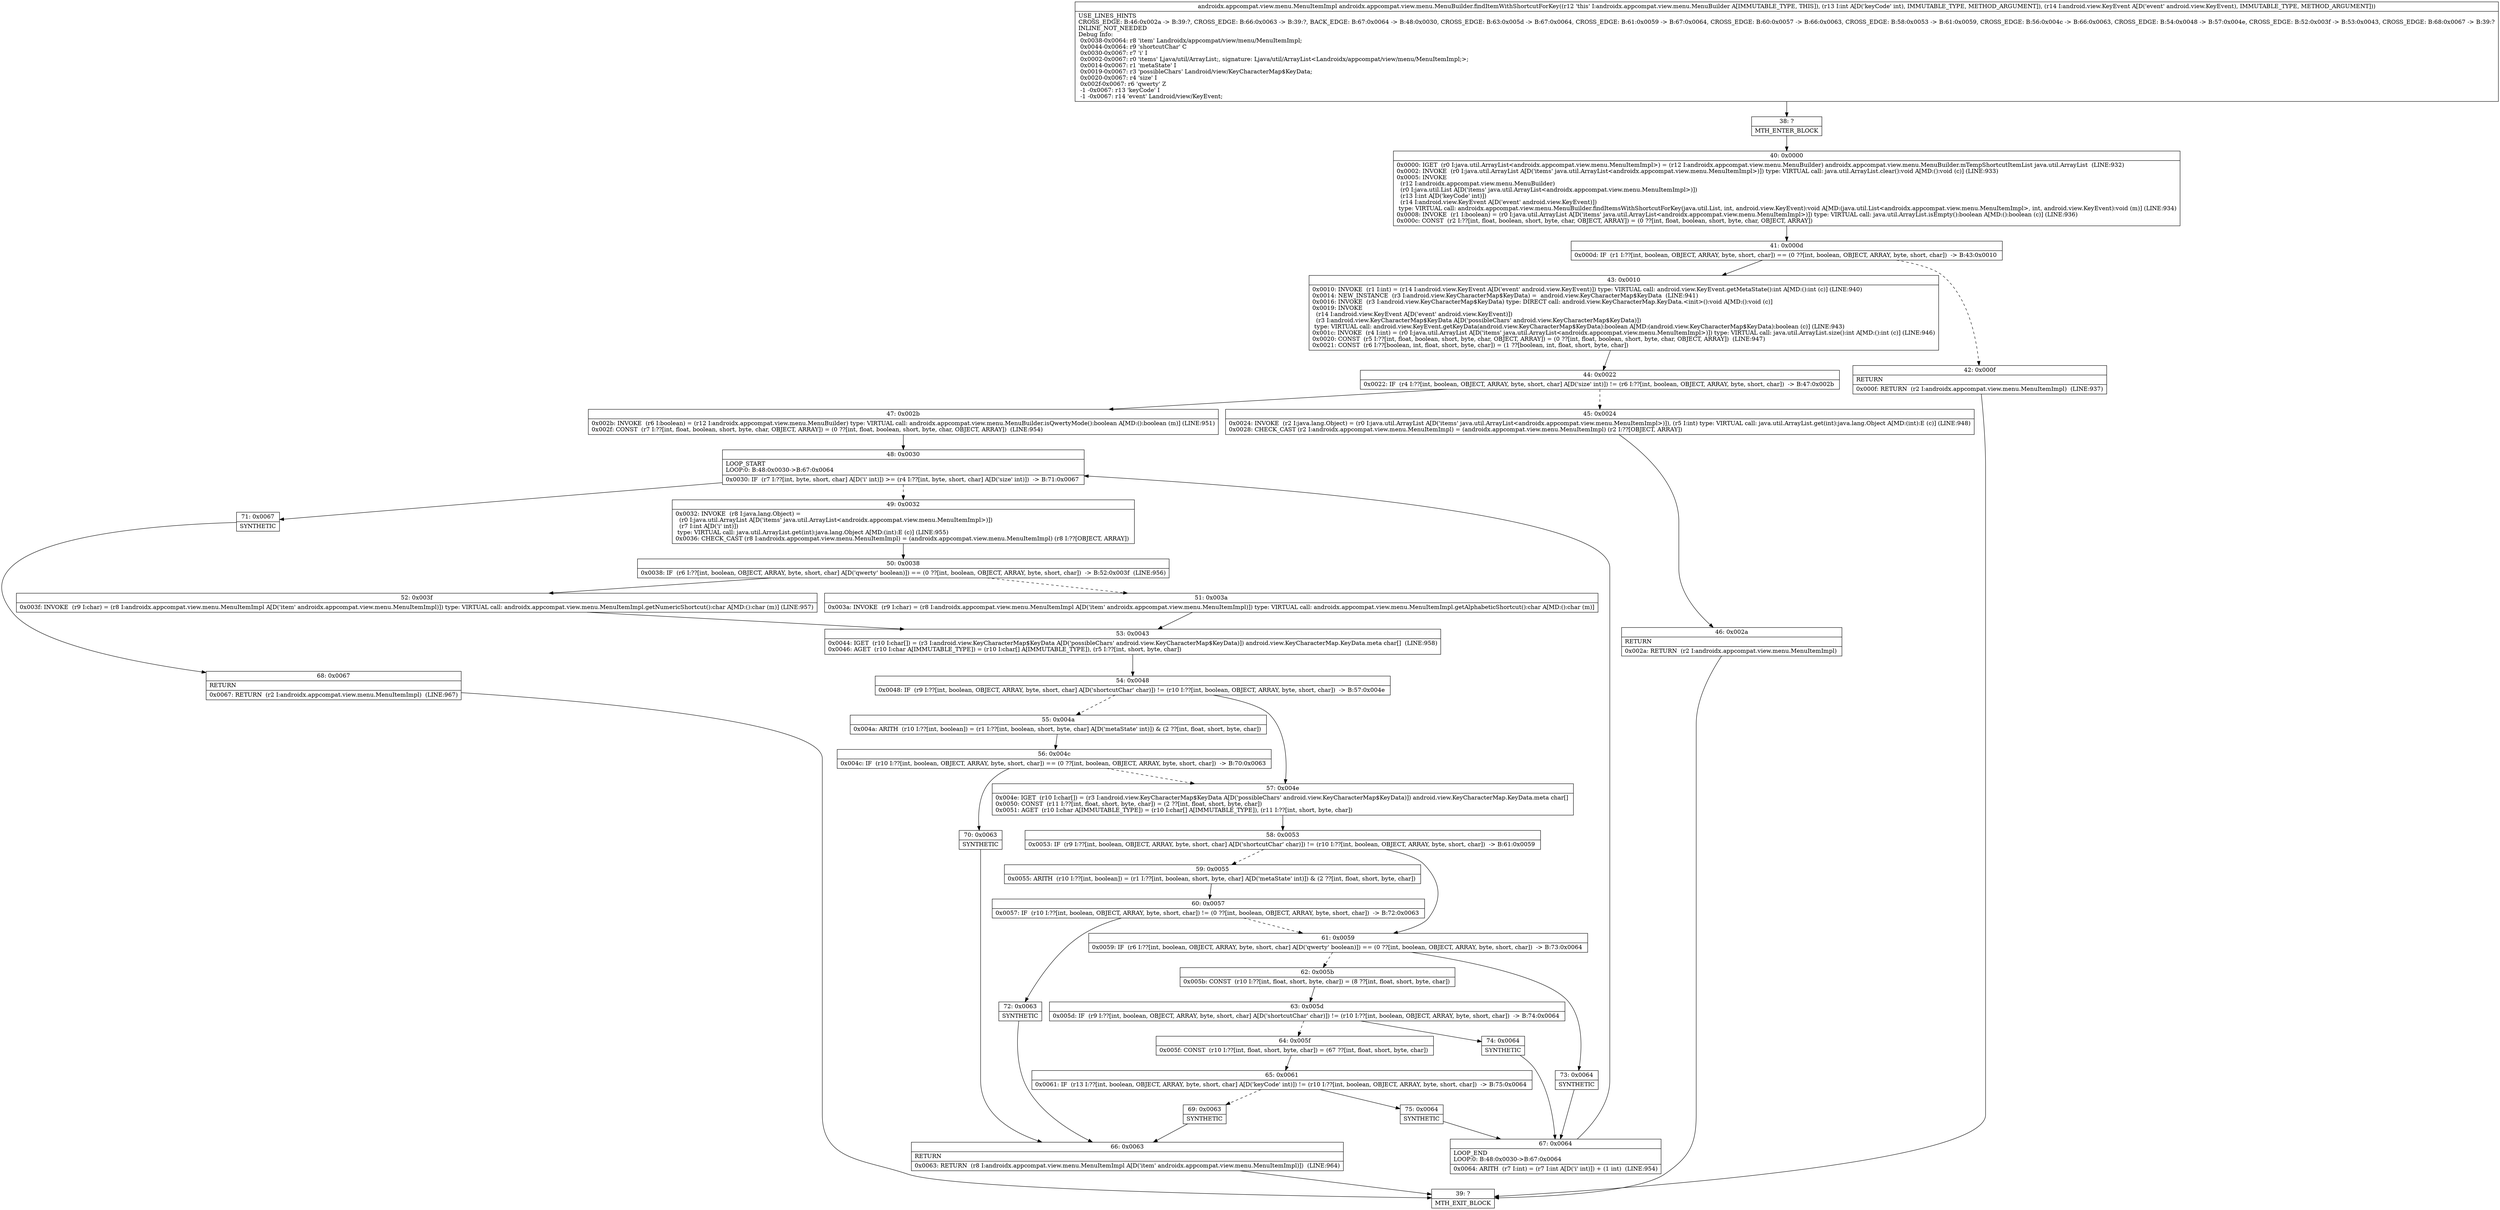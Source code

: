 digraph "CFG forandroidx.appcompat.view.menu.MenuBuilder.findItemWithShortcutForKey(ILandroid\/view\/KeyEvent;)Landroidx\/appcompat\/view\/menu\/MenuItemImpl;" {
Node_38 [shape=record,label="{38\:\ ?|MTH_ENTER_BLOCK\l}"];
Node_40 [shape=record,label="{40\:\ 0x0000|0x0000: IGET  (r0 I:java.util.ArrayList\<androidx.appcompat.view.menu.MenuItemImpl\>) = (r12 I:androidx.appcompat.view.menu.MenuBuilder) androidx.appcompat.view.menu.MenuBuilder.mTempShortcutItemList java.util.ArrayList  (LINE:932)\l0x0002: INVOKE  (r0 I:java.util.ArrayList A[D('items' java.util.ArrayList\<androidx.appcompat.view.menu.MenuItemImpl\>)]) type: VIRTUAL call: java.util.ArrayList.clear():void A[MD:():void (c)] (LINE:933)\l0x0005: INVOKE  \l  (r12 I:androidx.appcompat.view.menu.MenuBuilder)\l  (r0 I:java.util.List A[D('items' java.util.ArrayList\<androidx.appcompat.view.menu.MenuItemImpl\>)])\l  (r13 I:int A[D('keyCode' int)])\l  (r14 I:android.view.KeyEvent A[D('event' android.view.KeyEvent)])\l type: VIRTUAL call: androidx.appcompat.view.menu.MenuBuilder.findItemsWithShortcutForKey(java.util.List, int, android.view.KeyEvent):void A[MD:(java.util.List\<androidx.appcompat.view.menu.MenuItemImpl\>, int, android.view.KeyEvent):void (m)] (LINE:934)\l0x0008: INVOKE  (r1 I:boolean) = (r0 I:java.util.ArrayList A[D('items' java.util.ArrayList\<androidx.appcompat.view.menu.MenuItemImpl\>)]) type: VIRTUAL call: java.util.ArrayList.isEmpty():boolean A[MD:():boolean (c)] (LINE:936)\l0x000c: CONST  (r2 I:??[int, float, boolean, short, byte, char, OBJECT, ARRAY]) = (0 ??[int, float, boolean, short, byte, char, OBJECT, ARRAY]) \l}"];
Node_41 [shape=record,label="{41\:\ 0x000d|0x000d: IF  (r1 I:??[int, boolean, OBJECT, ARRAY, byte, short, char]) == (0 ??[int, boolean, OBJECT, ARRAY, byte, short, char])  \-\> B:43:0x0010 \l}"];
Node_42 [shape=record,label="{42\:\ 0x000f|RETURN\l|0x000f: RETURN  (r2 I:androidx.appcompat.view.menu.MenuItemImpl)  (LINE:937)\l}"];
Node_39 [shape=record,label="{39\:\ ?|MTH_EXIT_BLOCK\l}"];
Node_43 [shape=record,label="{43\:\ 0x0010|0x0010: INVOKE  (r1 I:int) = (r14 I:android.view.KeyEvent A[D('event' android.view.KeyEvent)]) type: VIRTUAL call: android.view.KeyEvent.getMetaState():int A[MD:():int (c)] (LINE:940)\l0x0014: NEW_INSTANCE  (r3 I:android.view.KeyCharacterMap$KeyData) =  android.view.KeyCharacterMap$KeyData  (LINE:941)\l0x0016: INVOKE  (r3 I:android.view.KeyCharacterMap$KeyData) type: DIRECT call: android.view.KeyCharacterMap.KeyData.\<init\>():void A[MD:():void (c)]\l0x0019: INVOKE  \l  (r14 I:android.view.KeyEvent A[D('event' android.view.KeyEvent)])\l  (r3 I:android.view.KeyCharacterMap$KeyData A[D('possibleChars' android.view.KeyCharacterMap$KeyData)])\l type: VIRTUAL call: android.view.KeyEvent.getKeyData(android.view.KeyCharacterMap$KeyData):boolean A[MD:(android.view.KeyCharacterMap$KeyData):boolean (c)] (LINE:943)\l0x001c: INVOKE  (r4 I:int) = (r0 I:java.util.ArrayList A[D('items' java.util.ArrayList\<androidx.appcompat.view.menu.MenuItemImpl\>)]) type: VIRTUAL call: java.util.ArrayList.size():int A[MD:():int (c)] (LINE:946)\l0x0020: CONST  (r5 I:??[int, float, boolean, short, byte, char, OBJECT, ARRAY]) = (0 ??[int, float, boolean, short, byte, char, OBJECT, ARRAY])  (LINE:947)\l0x0021: CONST  (r6 I:??[boolean, int, float, short, byte, char]) = (1 ??[boolean, int, float, short, byte, char]) \l}"];
Node_44 [shape=record,label="{44\:\ 0x0022|0x0022: IF  (r4 I:??[int, boolean, OBJECT, ARRAY, byte, short, char] A[D('size' int)]) != (r6 I:??[int, boolean, OBJECT, ARRAY, byte, short, char])  \-\> B:47:0x002b \l}"];
Node_45 [shape=record,label="{45\:\ 0x0024|0x0024: INVOKE  (r2 I:java.lang.Object) = (r0 I:java.util.ArrayList A[D('items' java.util.ArrayList\<androidx.appcompat.view.menu.MenuItemImpl\>)]), (r5 I:int) type: VIRTUAL call: java.util.ArrayList.get(int):java.lang.Object A[MD:(int):E (c)] (LINE:948)\l0x0028: CHECK_CAST (r2 I:androidx.appcompat.view.menu.MenuItemImpl) = (androidx.appcompat.view.menu.MenuItemImpl) (r2 I:??[OBJECT, ARRAY]) \l}"];
Node_46 [shape=record,label="{46\:\ 0x002a|RETURN\l|0x002a: RETURN  (r2 I:androidx.appcompat.view.menu.MenuItemImpl) \l}"];
Node_47 [shape=record,label="{47\:\ 0x002b|0x002b: INVOKE  (r6 I:boolean) = (r12 I:androidx.appcompat.view.menu.MenuBuilder) type: VIRTUAL call: androidx.appcompat.view.menu.MenuBuilder.isQwertyMode():boolean A[MD:():boolean (m)] (LINE:951)\l0x002f: CONST  (r7 I:??[int, float, boolean, short, byte, char, OBJECT, ARRAY]) = (0 ??[int, float, boolean, short, byte, char, OBJECT, ARRAY])  (LINE:954)\l}"];
Node_48 [shape=record,label="{48\:\ 0x0030|LOOP_START\lLOOP:0: B:48:0x0030\-\>B:67:0x0064\l|0x0030: IF  (r7 I:??[int, byte, short, char] A[D('i' int)]) \>= (r4 I:??[int, byte, short, char] A[D('size' int)])  \-\> B:71:0x0067 \l}"];
Node_49 [shape=record,label="{49\:\ 0x0032|0x0032: INVOKE  (r8 I:java.lang.Object) = \l  (r0 I:java.util.ArrayList A[D('items' java.util.ArrayList\<androidx.appcompat.view.menu.MenuItemImpl\>)])\l  (r7 I:int A[D('i' int)])\l type: VIRTUAL call: java.util.ArrayList.get(int):java.lang.Object A[MD:(int):E (c)] (LINE:955)\l0x0036: CHECK_CAST (r8 I:androidx.appcompat.view.menu.MenuItemImpl) = (androidx.appcompat.view.menu.MenuItemImpl) (r8 I:??[OBJECT, ARRAY]) \l}"];
Node_50 [shape=record,label="{50\:\ 0x0038|0x0038: IF  (r6 I:??[int, boolean, OBJECT, ARRAY, byte, short, char] A[D('qwerty' boolean)]) == (0 ??[int, boolean, OBJECT, ARRAY, byte, short, char])  \-\> B:52:0x003f  (LINE:956)\l}"];
Node_51 [shape=record,label="{51\:\ 0x003a|0x003a: INVOKE  (r9 I:char) = (r8 I:androidx.appcompat.view.menu.MenuItemImpl A[D('item' androidx.appcompat.view.menu.MenuItemImpl)]) type: VIRTUAL call: androidx.appcompat.view.menu.MenuItemImpl.getAlphabeticShortcut():char A[MD:():char (m)]\l}"];
Node_53 [shape=record,label="{53\:\ 0x0043|0x0044: IGET  (r10 I:char[]) = (r3 I:android.view.KeyCharacterMap$KeyData A[D('possibleChars' android.view.KeyCharacterMap$KeyData)]) android.view.KeyCharacterMap.KeyData.meta char[]  (LINE:958)\l0x0046: AGET  (r10 I:char A[IMMUTABLE_TYPE]) = (r10 I:char[] A[IMMUTABLE_TYPE]), (r5 I:??[int, short, byte, char]) \l}"];
Node_54 [shape=record,label="{54\:\ 0x0048|0x0048: IF  (r9 I:??[int, boolean, OBJECT, ARRAY, byte, short, char] A[D('shortcutChar' char)]) != (r10 I:??[int, boolean, OBJECT, ARRAY, byte, short, char])  \-\> B:57:0x004e \l}"];
Node_55 [shape=record,label="{55\:\ 0x004a|0x004a: ARITH  (r10 I:??[int, boolean]) = (r1 I:??[int, boolean, short, byte, char] A[D('metaState' int)]) & (2 ??[int, float, short, byte, char]) \l}"];
Node_56 [shape=record,label="{56\:\ 0x004c|0x004c: IF  (r10 I:??[int, boolean, OBJECT, ARRAY, byte, short, char]) == (0 ??[int, boolean, OBJECT, ARRAY, byte, short, char])  \-\> B:70:0x0063 \l}"];
Node_70 [shape=record,label="{70\:\ 0x0063|SYNTHETIC\l}"];
Node_66 [shape=record,label="{66\:\ 0x0063|RETURN\l|0x0063: RETURN  (r8 I:androidx.appcompat.view.menu.MenuItemImpl A[D('item' androidx.appcompat.view.menu.MenuItemImpl)])  (LINE:964)\l}"];
Node_57 [shape=record,label="{57\:\ 0x004e|0x004e: IGET  (r10 I:char[]) = (r3 I:android.view.KeyCharacterMap$KeyData A[D('possibleChars' android.view.KeyCharacterMap$KeyData)]) android.view.KeyCharacterMap.KeyData.meta char[] \l0x0050: CONST  (r11 I:??[int, float, short, byte, char]) = (2 ??[int, float, short, byte, char]) \l0x0051: AGET  (r10 I:char A[IMMUTABLE_TYPE]) = (r10 I:char[] A[IMMUTABLE_TYPE]), (r11 I:??[int, short, byte, char]) \l}"];
Node_58 [shape=record,label="{58\:\ 0x0053|0x0053: IF  (r9 I:??[int, boolean, OBJECT, ARRAY, byte, short, char] A[D('shortcutChar' char)]) != (r10 I:??[int, boolean, OBJECT, ARRAY, byte, short, char])  \-\> B:61:0x0059 \l}"];
Node_59 [shape=record,label="{59\:\ 0x0055|0x0055: ARITH  (r10 I:??[int, boolean]) = (r1 I:??[int, boolean, short, byte, char] A[D('metaState' int)]) & (2 ??[int, float, short, byte, char]) \l}"];
Node_60 [shape=record,label="{60\:\ 0x0057|0x0057: IF  (r10 I:??[int, boolean, OBJECT, ARRAY, byte, short, char]) != (0 ??[int, boolean, OBJECT, ARRAY, byte, short, char])  \-\> B:72:0x0063 \l}"];
Node_72 [shape=record,label="{72\:\ 0x0063|SYNTHETIC\l}"];
Node_61 [shape=record,label="{61\:\ 0x0059|0x0059: IF  (r6 I:??[int, boolean, OBJECT, ARRAY, byte, short, char] A[D('qwerty' boolean)]) == (0 ??[int, boolean, OBJECT, ARRAY, byte, short, char])  \-\> B:73:0x0064 \l}"];
Node_62 [shape=record,label="{62\:\ 0x005b|0x005b: CONST  (r10 I:??[int, float, short, byte, char]) = (8 ??[int, float, short, byte, char]) \l}"];
Node_63 [shape=record,label="{63\:\ 0x005d|0x005d: IF  (r9 I:??[int, boolean, OBJECT, ARRAY, byte, short, char] A[D('shortcutChar' char)]) != (r10 I:??[int, boolean, OBJECT, ARRAY, byte, short, char])  \-\> B:74:0x0064 \l}"];
Node_64 [shape=record,label="{64\:\ 0x005f|0x005f: CONST  (r10 I:??[int, float, short, byte, char]) = (67 ??[int, float, short, byte, char]) \l}"];
Node_65 [shape=record,label="{65\:\ 0x0061|0x0061: IF  (r13 I:??[int, boolean, OBJECT, ARRAY, byte, short, char] A[D('keyCode' int)]) != (r10 I:??[int, boolean, OBJECT, ARRAY, byte, short, char])  \-\> B:75:0x0064 \l}"];
Node_69 [shape=record,label="{69\:\ 0x0063|SYNTHETIC\l}"];
Node_75 [shape=record,label="{75\:\ 0x0064|SYNTHETIC\l}"];
Node_67 [shape=record,label="{67\:\ 0x0064|LOOP_END\lLOOP:0: B:48:0x0030\-\>B:67:0x0064\l|0x0064: ARITH  (r7 I:int) = (r7 I:int A[D('i' int)]) + (1 int)  (LINE:954)\l}"];
Node_74 [shape=record,label="{74\:\ 0x0064|SYNTHETIC\l}"];
Node_73 [shape=record,label="{73\:\ 0x0064|SYNTHETIC\l}"];
Node_52 [shape=record,label="{52\:\ 0x003f|0x003f: INVOKE  (r9 I:char) = (r8 I:androidx.appcompat.view.menu.MenuItemImpl A[D('item' androidx.appcompat.view.menu.MenuItemImpl)]) type: VIRTUAL call: androidx.appcompat.view.menu.MenuItemImpl.getNumericShortcut():char A[MD:():char (m)] (LINE:957)\l}"];
Node_71 [shape=record,label="{71\:\ 0x0067|SYNTHETIC\l}"];
Node_68 [shape=record,label="{68\:\ 0x0067|RETURN\l|0x0067: RETURN  (r2 I:androidx.appcompat.view.menu.MenuItemImpl)  (LINE:967)\l}"];
MethodNode[shape=record,label="{androidx.appcompat.view.menu.MenuItemImpl androidx.appcompat.view.menu.MenuBuilder.findItemWithShortcutForKey((r12 'this' I:androidx.appcompat.view.menu.MenuBuilder A[IMMUTABLE_TYPE, THIS]), (r13 I:int A[D('keyCode' int), IMMUTABLE_TYPE, METHOD_ARGUMENT]), (r14 I:android.view.KeyEvent A[D('event' android.view.KeyEvent), IMMUTABLE_TYPE, METHOD_ARGUMENT]))  | USE_LINES_HINTS\lCROSS_EDGE: B:46:0x002a \-\> B:39:?, CROSS_EDGE: B:66:0x0063 \-\> B:39:?, BACK_EDGE: B:67:0x0064 \-\> B:48:0x0030, CROSS_EDGE: B:63:0x005d \-\> B:67:0x0064, CROSS_EDGE: B:61:0x0059 \-\> B:67:0x0064, CROSS_EDGE: B:60:0x0057 \-\> B:66:0x0063, CROSS_EDGE: B:58:0x0053 \-\> B:61:0x0059, CROSS_EDGE: B:56:0x004c \-\> B:66:0x0063, CROSS_EDGE: B:54:0x0048 \-\> B:57:0x004e, CROSS_EDGE: B:52:0x003f \-\> B:53:0x0043, CROSS_EDGE: B:68:0x0067 \-\> B:39:?\lINLINE_NOT_NEEDED\lDebug Info:\l  0x0038\-0x0064: r8 'item' Landroidx\/appcompat\/view\/menu\/MenuItemImpl;\l  0x0044\-0x0064: r9 'shortcutChar' C\l  0x0030\-0x0067: r7 'i' I\l  0x0002\-0x0067: r0 'items' Ljava\/util\/ArrayList;, signature: Ljava\/util\/ArrayList\<Landroidx\/appcompat\/view\/menu\/MenuItemImpl;\>;\l  0x0014\-0x0067: r1 'metaState' I\l  0x0019\-0x0067: r3 'possibleChars' Landroid\/view\/KeyCharacterMap$KeyData;\l  0x0020\-0x0067: r4 'size' I\l  0x002f\-0x0067: r6 'qwerty' Z\l  \-1 \-0x0067: r13 'keyCode' I\l  \-1 \-0x0067: r14 'event' Landroid\/view\/KeyEvent;\l}"];
MethodNode -> Node_38;Node_38 -> Node_40;
Node_40 -> Node_41;
Node_41 -> Node_42[style=dashed];
Node_41 -> Node_43;
Node_42 -> Node_39;
Node_43 -> Node_44;
Node_44 -> Node_45[style=dashed];
Node_44 -> Node_47;
Node_45 -> Node_46;
Node_46 -> Node_39;
Node_47 -> Node_48;
Node_48 -> Node_49[style=dashed];
Node_48 -> Node_71;
Node_49 -> Node_50;
Node_50 -> Node_51[style=dashed];
Node_50 -> Node_52;
Node_51 -> Node_53;
Node_53 -> Node_54;
Node_54 -> Node_55[style=dashed];
Node_54 -> Node_57;
Node_55 -> Node_56;
Node_56 -> Node_57[style=dashed];
Node_56 -> Node_70;
Node_70 -> Node_66;
Node_66 -> Node_39;
Node_57 -> Node_58;
Node_58 -> Node_59[style=dashed];
Node_58 -> Node_61;
Node_59 -> Node_60;
Node_60 -> Node_61[style=dashed];
Node_60 -> Node_72;
Node_72 -> Node_66;
Node_61 -> Node_62[style=dashed];
Node_61 -> Node_73;
Node_62 -> Node_63;
Node_63 -> Node_64[style=dashed];
Node_63 -> Node_74;
Node_64 -> Node_65;
Node_65 -> Node_69[style=dashed];
Node_65 -> Node_75;
Node_69 -> Node_66;
Node_75 -> Node_67;
Node_67 -> Node_48;
Node_74 -> Node_67;
Node_73 -> Node_67;
Node_52 -> Node_53;
Node_71 -> Node_68;
Node_68 -> Node_39;
}

